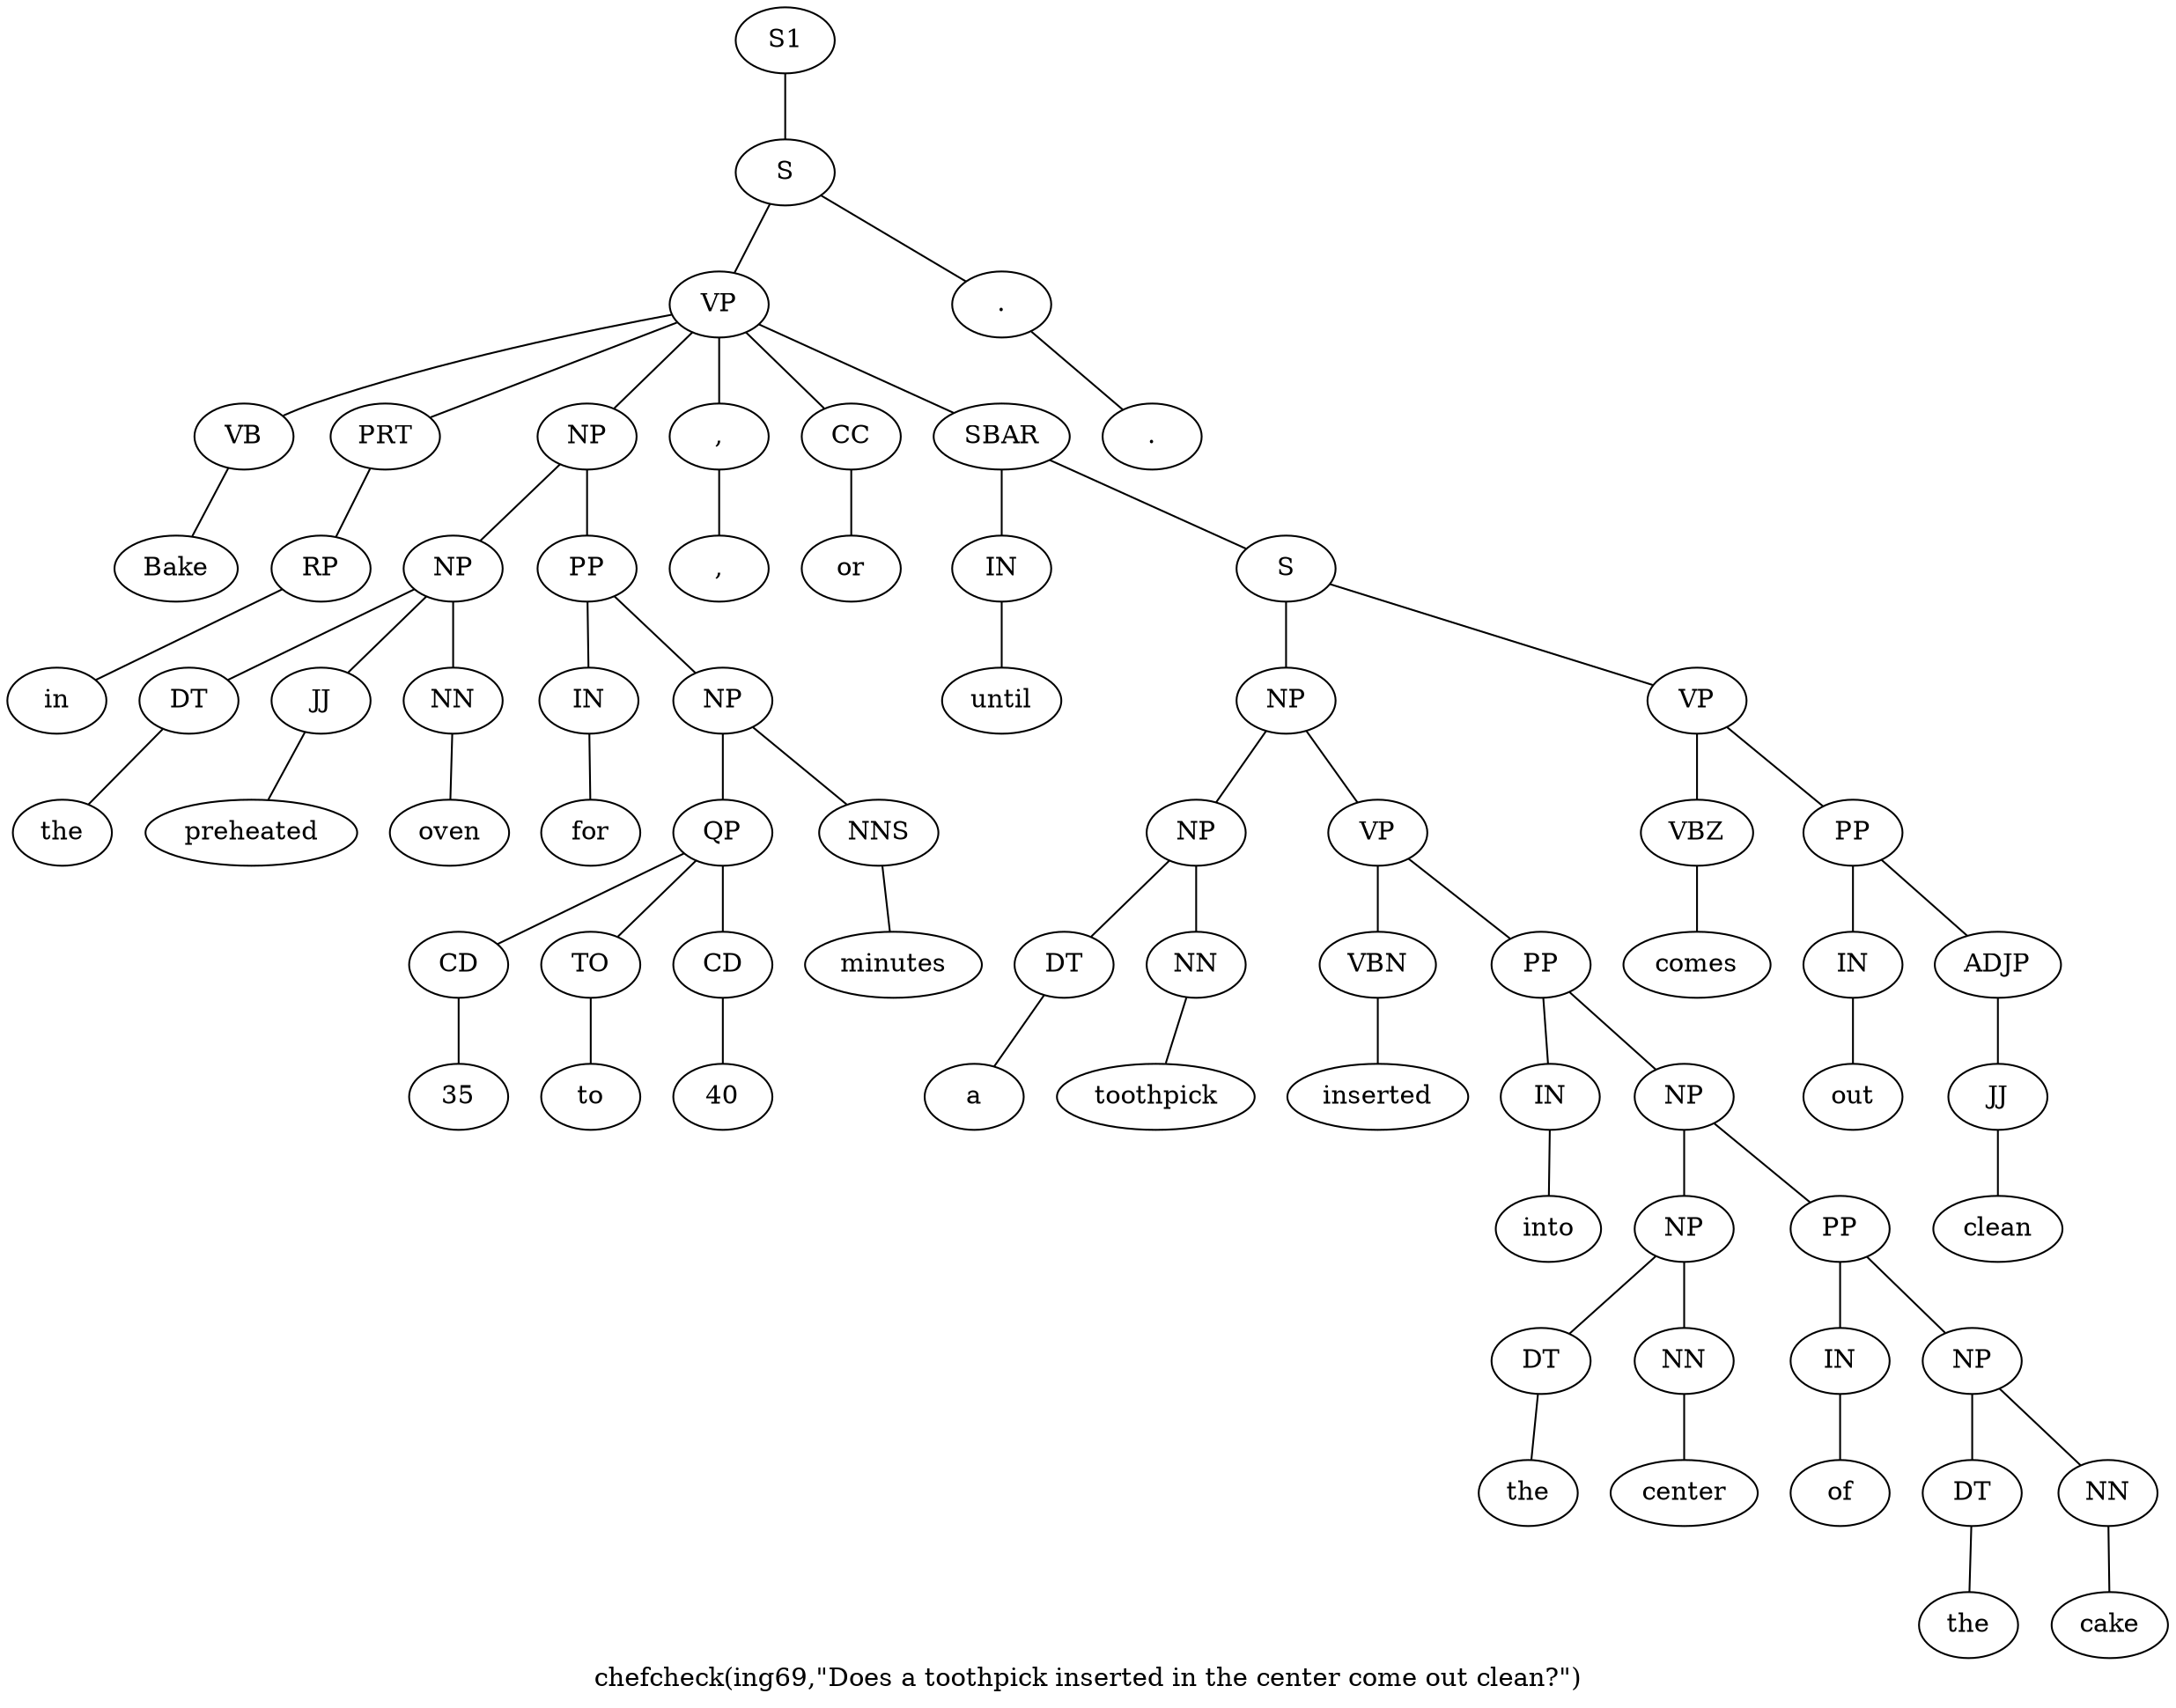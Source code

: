 graph SyntaxGraph {
	label = "chefcheck(ing69,\"Does a toothpick inserted in the center come out clean?\")";
	Node0 [label="S1"];
	Node1 [label="S"];
	Node2 [label="VP"];
	Node3 [label="VB"];
	Node4 [label="Bake"];
	Node5 [label="PRT"];
	Node6 [label="RP"];
	Node7 [label="in"];
	Node8 [label="NP"];
	Node9 [label="NP"];
	Node10 [label="DT"];
	Node11 [label="the"];
	Node12 [label="JJ"];
	Node13 [label="preheated"];
	Node14 [label="NN"];
	Node15 [label="oven"];
	Node16 [label="PP"];
	Node17 [label="IN"];
	Node18 [label="for"];
	Node19 [label="NP"];
	Node20 [label="QP"];
	Node21 [label="CD"];
	Node22 [label="35"];
	Node23 [label="TO"];
	Node24 [label="to"];
	Node25 [label="CD"];
	Node26 [label="40"];
	Node27 [label="NNS"];
	Node28 [label="minutes"];
	Node29 [label=","];
	Node30 [label=","];
	Node31 [label="CC"];
	Node32 [label="or"];
	Node33 [label="SBAR"];
	Node34 [label="IN"];
	Node35 [label="until"];
	Node36 [label="S"];
	Node37 [label="NP"];
	Node38 [label="NP"];
	Node39 [label="DT"];
	Node40 [label="a"];
	Node41 [label="NN"];
	Node42 [label="toothpick"];
	Node43 [label="VP"];
	Node44 [label="VBN"];
	Node45 [label="inserted"];
	Node46 [label="PP"];
	Node47 [label="IN"];
	Node48 [label="into"];
	Node49 [label="NP"];
	Node50 [label="NP"];
	Node51 [label="DT"];
	Node52 [label="the"];
	Node53 [label="NN"];
	Node54 [label="center"];
	Node55 [label="PP"];
	Node56 [label="IN"];
	Node57 [label="of"];
	Node58 [label="NP"];
	Node59 [label="DT"];
	Node60 [label="the"];
	Node61 [label="NN"];
	Node62 [label="cake"];
	Node63 [label="VP"];
	Node64 [label="VBZ"];
	Node65 [label="comes"];
	Node66 [label="PP"];
	Node67 [label="IN"];
	Node68 [label="out"];
	Node69 [label="ADJP"];
	Node70 [label="JJ"];
	Node71 [label="clean"];
	Node72 [label="."];
	Node73 [label="."];

	Node0 -- Node1;
	Node1 -- Node2;
	Node1 -- Node72;
	Node2 -- Node3;
	Node2 -- Node5;
	Node2 -- Node8;
	Node2 -- Node29;
	Node2 -- Node31;
	Node2 -- Node33;
	Node3 -- Node4;
	Node5 -- Node6;
	Node6 -- Node7;
	Node8 -- Node9;
	Node8 -- Node16;
	Node9 -- Node10;
	Node9 -- Node12;
	Node9 -- Node14;
	Node10 -- Node11;
	Node12 -- Node13;
	Node14 -- Node15;
	Node16 -- Node17;
	Node16 -- Node19;
	Node17 -- Node18;
	Node19 -- Node20;
	Node19 -- Node27;
	Node20 -- Node21;
	Node20 -- Node23;
	Node20 -- Node25;
	Node21 -- Node22;
	Node23 -- Node24;
	Node25 -- Node26;
	Node27 -- Node28;
	Node29 -- Node30;
	Node31 -- Node32;
	Node33 -- Node34;
	Node33 -- Node36;
	Node34 -- Node35;
	Node36 -- Node37;
	Node36 -- Node63;
	Node37 -- Node38;
	Node37 -- Node43;
	Node38 -- Node39;
	Node38 -- Node41;
	Node39 -- Node40;
	Node41 -- Node42;
	Node43 -- Node44;
	Node43 -- Node46;
	Node44 -- Node45;
	Node46 -- Node47;
	Node46 -- Node49;
	Node47 -- Node48;
	Node49 -- Node50;
	Node49 -- Node55;
	Node50 -- Node51;
	Node50 -- Node53;
	Node51 -- Node52;
	Node53 -- Node54;
	Node55 -- Node56;
	Node55 -- Node58;
	Node56 -- Node57;
	Node58 -- Node59;
	Node58 -- Node61;
	Node59 -- Node60;
	Node61 -- Node62;
	Node63 -- Node64;
	Node63 -- Node66;
	Node64 -- Node65;
	Node66 -- Node67;
	Node66 -- Node69;
	Node67 -- Node68;
	Node69 -- Node70;
	Node70 -- Node71;
	Node72 -- Node73;
}